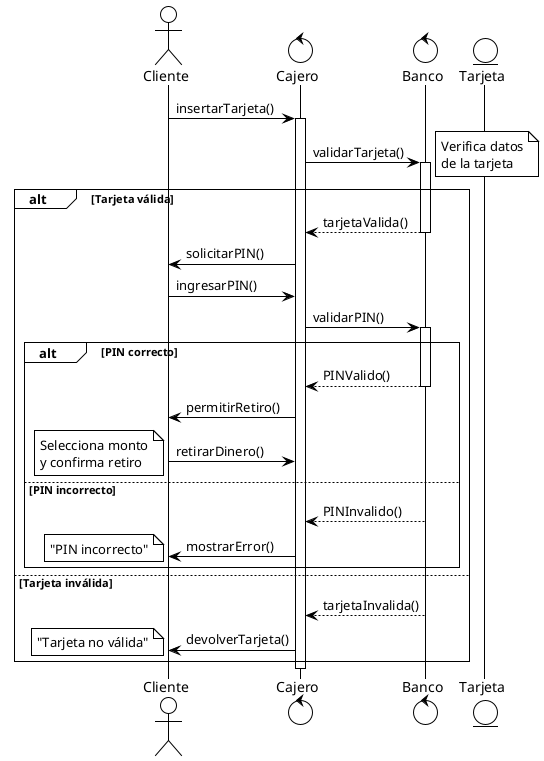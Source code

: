 @startuml Ejercicio3_CajeroAutomatico

!theme plain

actor Cliente
control Cajero
control Banco
entity Tarjeta

Cliente -> Cajero : insertarTarjeta()
activate Cajero

Cajero -> Banco : validarTarjeta()
activate Banco
note right : Verifica datos\nde la tarjeta

alt Tarjeta válida
    Banco --> Cajero : tarjetaValida()
    deactivate Banco
    
    Cajero -> Cliente : solicitarPIN()
    Cliente -> Cajero : ingresarPIN()
    
    Cajero -> Banco : validarPIN()
    activate Banco
    
    alt PIN correcto
        Banco --> Cajero : PINValido()
        deactivate Banco
        
        Cajero -> Cliente : permitirRetiro()
        Cliente -> Cajero : retirarDinero()
        note left : Selecciona monto\ny confirma retiro
        
    else PIN incorrecto
        Banco --> Cajero : PINInvalido()
        deactivate Banco
        Cajero -> Cliente : mostrarError()
        note left : "PIN incorrecto"
    end
    
else Tarjeta inválida
    Banco --> Cajero : tarjetaInvalida()
    deactivate Banco
    Cajero -> Cliente : devolverTarjeta()
    note left : "Tarjeta no válida"
end

deactivate Cajero

@enduml
